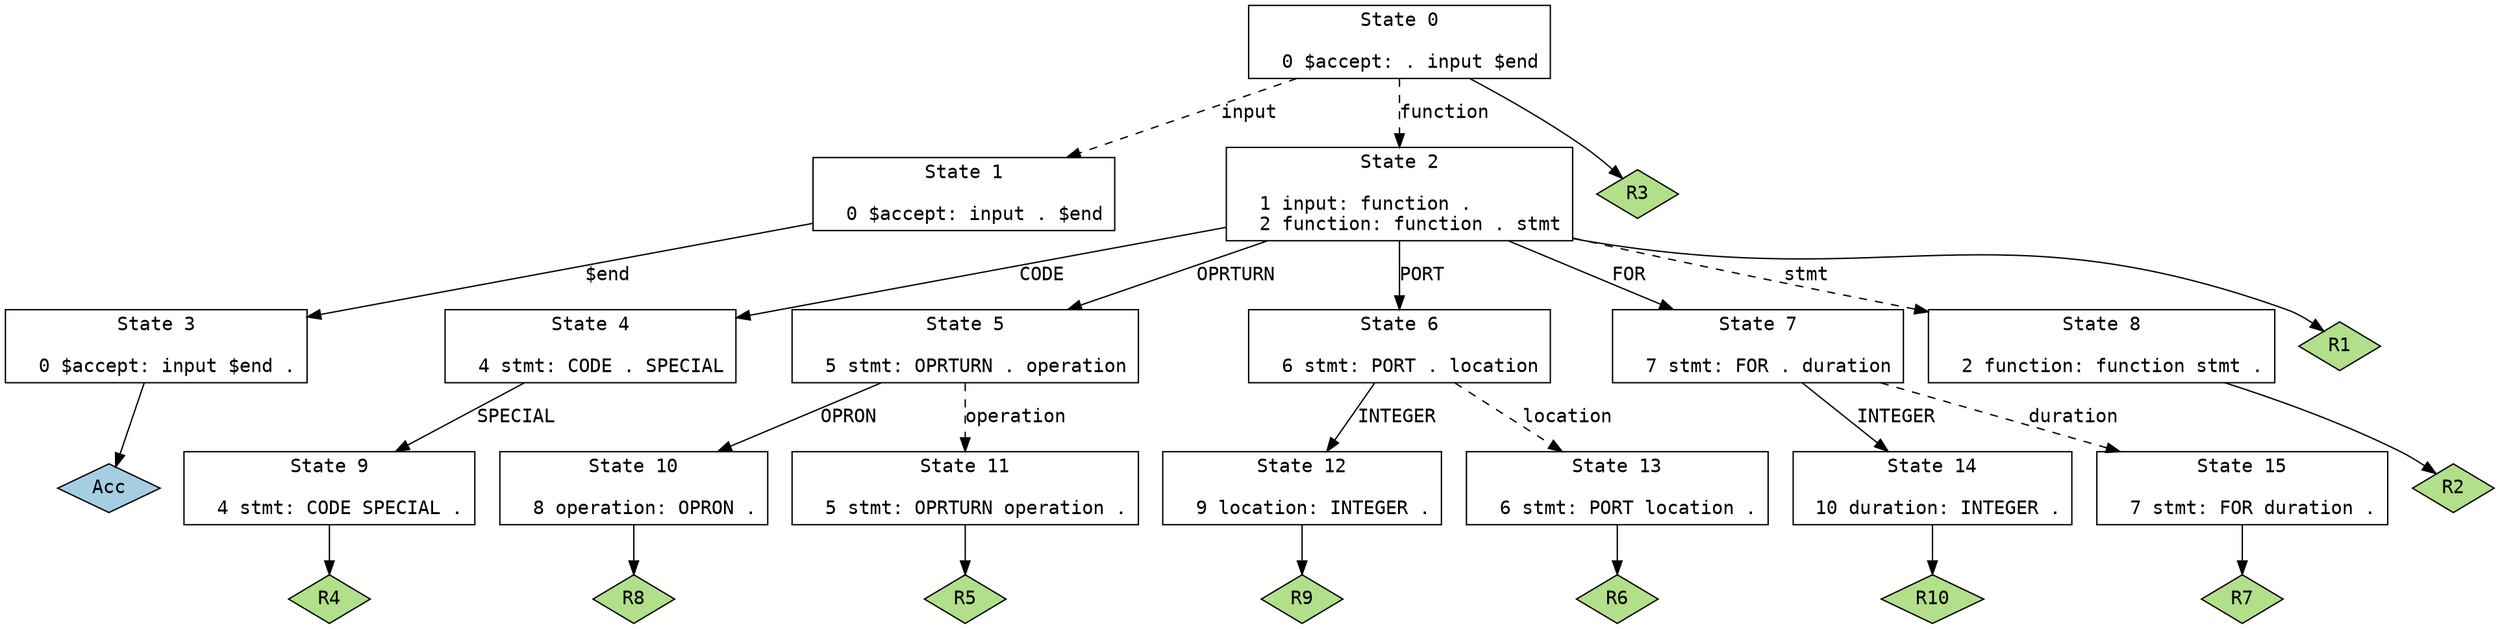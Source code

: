 // Generated by GNU Bison 3.5.1.
// Report bugs to <bug-bison@gnu.org>.
// Home page: <https://www.gnu.org/software/bison/>.

digraph "grammar.y"
{
  node [fontname = courier, shape = box, colorscheme = paired6]
  edge [fontname = courier]

  0 [label="State 0\n\l  0 $accept: . input $end\l"]
  0 -> 1 [style=dashed label="input"]
  0 -> 2 [style=dashed label="function"]
  0 -> "0R3" [style=solid]
 "0R3" [label="R3", fillcolor=3, shape=diamond, style=filled]
  1 [label="State 1\n\l  0 $accept: input . $end\l"]
  1 -> 3 [style=solid label="$end"]
  2 [label="State 2\n\l  1 input: function .\l  2 function: function . stmt\l"]
  2 -> 4 [style=solid label="CODE"]
  2 -> 5 [style=solid label="OPRTURN"]
  2 -> 6 [style=solid label="PORT"]
  2 -> 7 [style=solid label="FOR"]
  2 -> 8 [style=dashed label="stmt"]
  2 -> "2R1" [style=solid]
 "2R1" [label="R1", fillcolor=3, shape=diamond, style=filled]
  3 [label="State 3\n\l  0 $accept: input $end .\l"]
  3 -> "3R0" [style=solid]
 "3R0" [label="Acc", fillcolor=1, shape=diamond, style=filled]
  4 [label="State 4\n\l  4 stmt: CODE . SPECIAL\l"]
  4 -> 9 [style=solid label="SPECIAL"]
  5 [label="State 5\n\l  5 stmt: OPRTURN . operation\l"]
  5 -> 10 [style=solid label="OPRON"]
  5 -> 11 [style=dashed label="operation"]
  6 [label="State 6\n\l  6 stmt: PORT . location\l"]
  6 -> 12 [style=solid label="INTEGER"]
  6 -> 13 [style=dashed label="location"]
  7 [label="State 7\n\l  7 stmt: FOR . duration\l"]
  7 -> 14 [style=solid label="INTEGER"]
  7 -> 15 [style=dashed label="duration"]
  8 [label="State 8\n\l  2 function: function stmt .\l"]
  8 -> "8R2" [style=solid]
 "8R2" [label="R2", fillcolor=3, shape=diamond, style=filled]
  9 [label="State 9\n\l  4 stmt: CODE SPECIAL .\l"]
  9 -> "9R4" [style=solid]
 "9R4" [label="R4", fillcolor=3, shape=diamond, style=filled]
  10 [label="State 10\n\l  8 operation: OPRON .\l"]
  10 -> "10R8" [style=solid]
 "10R8" [label="R8", fillcolor=3, shape=diamond, style=filled]
  11 [label="State 11\n\l  5 stmt: OPRTURN operation .\l"]
  11 -> "11R5" [style=solid]
 "11R5" [label="R5", fillcolor=3, shape=diamond, style=filled]
  12 [label="State 12\n\l  9 location: INTEGER .\l"]
  12 -> "12R9" [style=solid]
 "12R9" [label="R9", fillcolor=3, shape=diamond, style=filled]
  13 [label="State 13\n\l  6 stmt: PORT location .\l"]
  13 -> "13R6" [style=solid]
 "13R6" [label="R6", fillcolor=3, shape=diamond, style=filled]
  14 [label="State 14\n\l 10 duration: INTEGER .\l"]
  14 -> "14R10" [style=solid]
 "14R10" [label="R10", fillcolor=3, shape=diamond, style=filled]
  15 [label="State 15\n\l  7 stmt: FOR duration .\l"]
  15 -> "15R7" [style=solid]
 "15R7" [label="R7", fillcolor=3, shape=diamond, style=filled]
}
